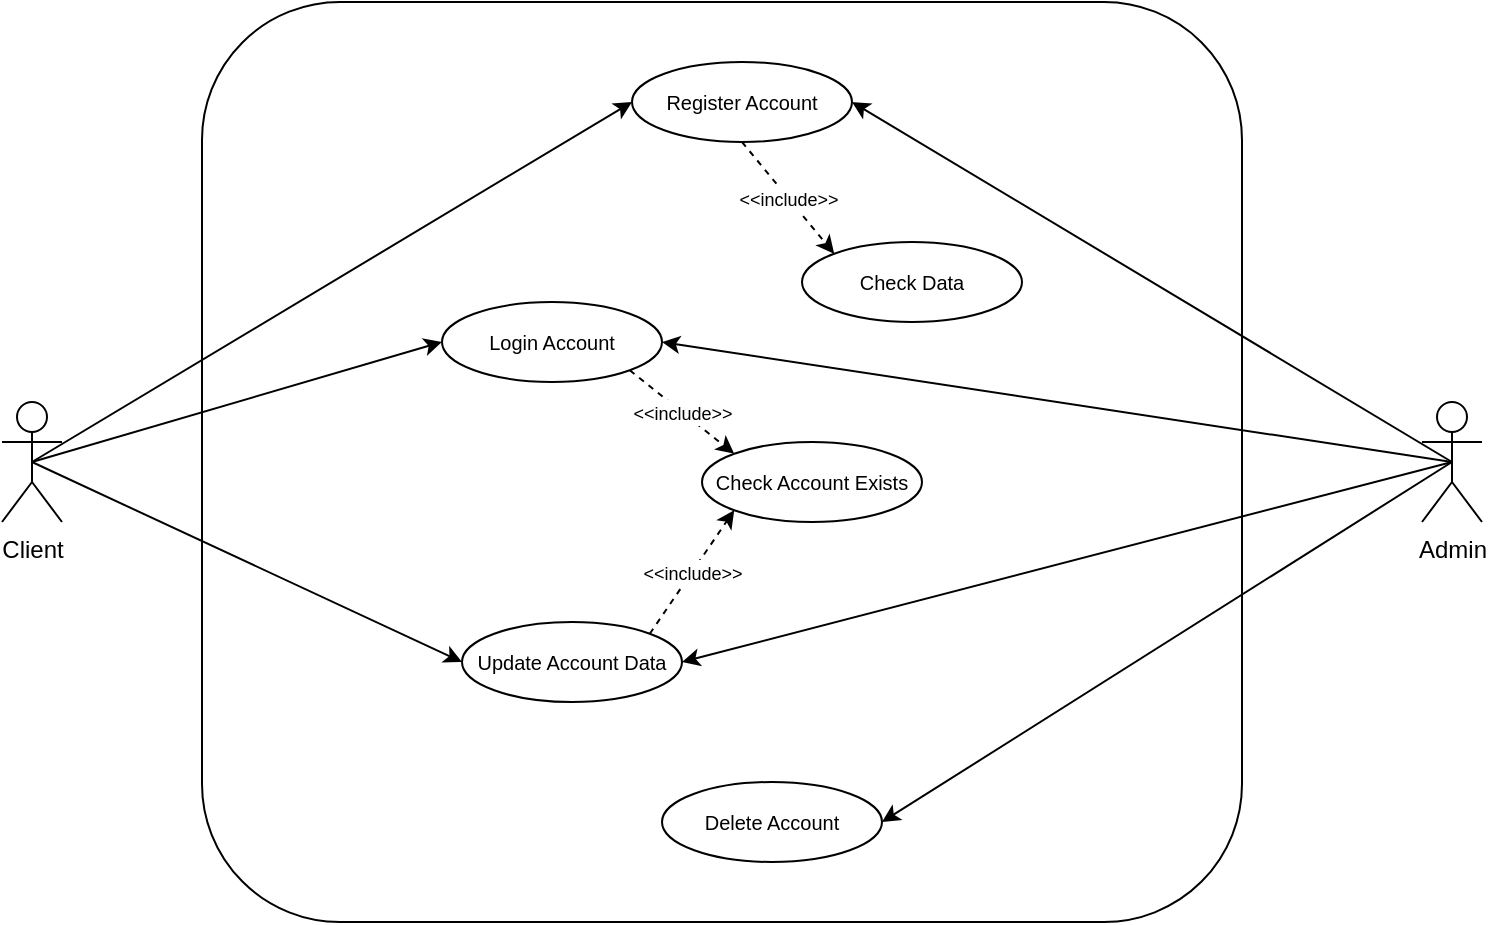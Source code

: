 <mxfile version="21.1.5" type="device">
  <diagram name="Page-1" id="RE12anCZ49g3o0ScSHwa">
    <mxGraphModel dx="1050" dy="541" grid="1" gridSize="10" guides="1" tooltips="1" connect="1" arrows="1" fold="1" page="1" pageScale="1" pageWidth="850" pageHeight="1100" math="0" shadow="0">
      <root>
        <mxCell id="0" />
        <mxCell id="1" parent="0" />
        <mxCell id="4tLAswlF-10ABZHyxMMM-1" value="" style="rounded=1;whiteSpace=wrap;html=1;fillColor=none;" parent="1" vertex="1">
          <mxGeometry x="150" y="50" width="520" height="460" as="geometry" />
        </mxCell>
        <mxCell id="4tLAswlF-10ABZHyxMMM-2" value="Client" style="shape=umlActor;verticalLabelPosition=bottom;verticalAlign=top;html=1;outlineConnect=0;" parent="1" vertex="1">
          <mxGeometry x="50" y="250" width="30" height="60" as="geometry" />
        </mxCell>
        <mxCell id="4tLAswlF-10ABZHyxMMM-6" value="&lt;font style=&quot;font-size: 10px;&quot;&gt;Register Account&lt;/font&gt;" style="ellipse;whiteSpace=wrap;html=1;fillColor=none;" parent="1" vertex="1">
          <mxGeometry x="365" y="80" width="110" height="40" as="geometry" />
        </mxCell>
        <mxCell id="4tLAswlF-10ABZHyxMMM-7" value="&lt;font style=&quot;font-size: 10px;&quot;&gt;Login Account&lt;/font&gt;" style="ellipse;whiteSpace=wrap;html=1;fillColor=none;" parent="1" vertex="1">
          <mxGeometry x="270" y="200" width="110" height="40" as="geometry" />
        </mxCell>
        <mxCell id="4tLAswlF-10ABZHyxMMM-8" value="&lt;font style=&quot;font-size: 10px;&quot;&gt;Update Account Data&lt;/font&gt;" style="ellipse;whiteSpace=wrap;html=1;fillColor=none;" parent="1" vertex="1">
          <mxGeometry x="280" y="360" width="110" height="40" as="geometry" />
        </mxCell>
        <mxCell id="4tLAswlF-10ABZHyxMMM-9" value="&lt;font style=&quot;font-size: 10px;&quot;&gt;Delete Account&lt;/font&gt;" style="ellipse;whiteSpace=wrap;html=1;fillColor=none;" parent="1" vertex="1">
          <mxGeometry x="380" y="440" width="110" height="40" as="geometry" />
        </mxCell>
        <mxCell id="4tLAswlF-10ABZHyxMMM-10" value="Admin" style="shape=umlActor;verticalLabelPosition=bottom;verticalAlign=top;html=1;outlineConnect=0;" parent="1" vertex="1">
          <mxGeometry x="760" y="250" width="30" height="60" as="geometry" />
        </mxCell>
        <mxCell id="4tLAswlF-10ABZHyxMMM-14" value="" style="endArrow=classic;html=1;rounded=0;exitX=0.5;exitY=0.5;exitDx=0;exitDy=0;exitPerimeter=0;entryX=0;entryY=0.5;entryDx=0;entryDy=0;" parent="1" source="4tLAswlF-10ABZHyxMMM-2" target="4tLAswlF-10ABZHyxMMM-6" edge="1">
          <mxGeometry width="50" height="50" relative="1" as="geometry">
            <mxPoint x="400" y="310" as="sourcePoint" />
            <mxPoint x="450" y="260" as="targetPoint" />
          </mxGeometry>
        </mxCell>
        <mxCell id="4tLAswlF-10ABZHyxMMM-15" value="" style="endArrow=classic;html=1;rounded=0;exitX=0.5;exitY=0.5;exitDx=0;exitDy=0;exitPerimeter=0;entryX=0;entryY=0.5;entryDx=0;entryDy=0;" parent="1" source="4tLAswlF-10ABZHyxMMM-2" target="4tLAswlF-10ABZHyxMMM-7" edge="1">
          <mxGeometry width="50" height="50" relative="1" as="geometry">
            <mxPoint x="85" y="190" as="sourcePoint" />
            <mxPoint x="330" y="140" as="targetPoint" />
          </mxGeometry>
        </mxCell>
        <mxCell id="4tLAswlF-10ABZHyxMMM-16" value="" style="endArrow=classic;html=1;rounded=0;exitX=0.5;exitY=0.5;exitDx=0;exitDy=0;exitPerimeter=0;entryX=1;entryY=0.5;entryDx=0;entryDy=0;" parent="1" source="4tLAswlF-10ABZHyxMMM-10" target="4tLAswlF-10ABZHyxMMM-9" edge="1">
          <mxGeometry width="50" height="50" relative="1" as="geometry">
            <mxPoint x="400" y="310" as="sourcePoint" />
            <mxPoint x="450" y="260" as="targetPoint" />
          </mxGeometry>
        </mxCell>
        <mxCell id="4tLAswlF-10ABZHyxMMM-17" value="" style="endArrow=classic;html=1;rounded=0;exitX=0.5;exitY=0.5;exitDx=0;exitDy=0;exitPerimeter=0;entryX=0;entryY=0.5;entryDx=0;entryDy=0;" parent="1" source="4tLAswlF-10ABZHyxMMM-2" target="4tLAswlF-10ABZHyxMMM-8" edge="1">
          <mxGeometry width="50" height="50" relative="1" as="geometry">
            <mxPoint x="300" y="280" as="sourcePoint" />
            <mxPoint x="350" y="230" as="targetPoint" />
          </mxGeometry>
        </mxCell>
        <mxCell id="4tLAswlF-10ABZHyxMMM-18" value="" style="endArrow=classic;html=1;rounded=0;exitX=0.5;exitY=0.5;exitDx=0;exitDy=0;exitPerimeter=0;entryX=1;entryY=0.5;entryDx=0;entryDy=0;" parent="1" source="4tLAswlF-10ABZHyxMMM-10" target="4tLAswlF-10ABZHyxMMM-6" edge="1">
          <mxGeometry width="50" height="50" relative="1" as="geometry">
            <mxPoint x="400" y="310" as="sourcePoint" />
            <mxPoint x="450" y="260" as="targetPoint" />
          </mxGeometry>
        </mxCell>
        <mxCell id="4tLAswlF-10ABZHyxMMM-19" value="" style="endArrow=classic;html=1;rounded=0;exitX=0.5;exitY=0.5;exitDx=0;exitDy=0;exitPerimeter=0;entryX=1;entryY=0.5;entryDx=0;entryDy=0;" parent="1" source="4tLAswlF-10ABZHyxMMM-10" target="4tLAswlF-10ABZHyxMMM-7" edge="1">
          <mxGeometry width="50" height="50" relative="1" as="geometry">
            <mxPoint x="400" y="310" as="sourcePoint" />
            <mxPoint x="450" y="260" as="targetPoint" />
          </mxGeometry>
        </mxCell>
        <mxCell id="4tLAswlF-10ABZHyxMMM-20" value="" style="endArrow=classic;html=1;rounded=0;exitX=0.5;exitY=0.5;exitDx=0;exitDy=0;exitPerimeter=0;entryX=1;entryY=0.5;entryDx=0;entryDy=0;" parent="1" source="4tLAswlF-10ABZHyxMMM-10" target="4tLAswlF-10ABZHyxMMM-8" edge="1">
          <mxGeometry width="50" height="50" relative="1" as="geometry">
            <mxPoint x="210" y="350" as="sourcePoint" />
            <mxPoint x="260" y="300" as="targetPoint" />
          </mxGeometry>
        </mxCell>
        <mxCell id="v5Xwme7vcvvYe1HnX-qm-1" value="&lt;font style=&quot;font-size: 9px;&quot;&gt;&amp;lt;&amp;lt;include&amp;gt;&amp;gt;&lt;/font&gt;" style="endArrow=classic;html=1;rounded=0;exitX=0.5;exitY=1;exitDx=0;exitDy=0;entryX=0;entryY=0;entryDx=0;entryDy=0;dashed=1;" edge="1" parent="1" source="4tLAswlF-10ABZHyxMMM-6" target="v5Xwme7vcvvYe1HnX-qm-2">
          <mxGeometry width="50" height="50" relative="1" as="geometry">
            <mxPoint x="480" y="180" as="sourcePoint" />
            <mxPoint x="550" y="140" as="targetPoint" />
          </mxGeometry>
        </mxCell>
        <mxCell id="v5Xwme7vcvvYe1HnX-qm-2" value="&lt;font style=&quot;font-size: 10px;&quot;&gt;Check Data&lt;/font&gt;" style="ellipse;whiteSpace=wrap;html=1;fillColor=none;" vertex="1" parent="1">
          <mxGeometry x="450" y="170" width="110" height="40" as="geometry" />
        </mxCell>
        <mxCell id="v5Xwme7vcvvYe1HnX-qm-6" value="&lt;font style=&quot;font-size: 10px;&quot;&gt;Check Account Exists&lt;/font&gt;" style="ellipse;whiteSpace=wrap;html=1;fillColor=none;" vertex="1" parent="1">
          <mxGeometry x="400" y="270" width="110" height="40" as="geometry" />
        </mxCell>
        <mxCell id="v5Xwme7vcvvYe1HnX-qm-8" value="&lt;font style=&quot;font-size: 9px;&quot;&gt;&amp;lt;&amp;lt;include&amp;gt;&amp;gt;&lt;/font&gt;" style="endArrow=classic;html=1;rounded=0;exitX=1;exitY=1;exitDx=0;exitDy=0;entryX=0;entryY=0;entryDx=0;entryDy=0;dashed=1;" edge="1" parent="1" source="4tLAswlF-10ABZHyxMMM-7" target="v5Xwme7vcvvYe1HnX-qm-6">
          <mxGeometry width="50" height="50" relative="1" as="geometry">
            <mxPoint x="430" y="120" as="sourcePoint" />
            <mxPoint x="515" y="170" as="targetPoint" />
          </mxGeometry>
        </mxCell>
        <mxCell id="v5Xwme7vcvvYe1HnX-qm-9" value="&lt;font style=&quot;font-size: 9px;&quot;&gt;&amp;lt;&amp;lt;include&amp;gt;&amp;gt;&lt;/font&gt;" style="endArrow=classic;html=1;rounded=0;exitX=1;exitY=0;exitDx=0;exitDy=0;entryX=0;entryY=1;entryDx=0;entryDy=0;dashed=1;" edge="1" parent="1" source="4tLAswlF-10ABZHyxMMM-8" target="v5Xwme7vcvvYe1HnX-qm-6">
          <mxGeometry width="50" height="50" relative="1" as="geometry">
            <mxPoint x="374" y="234" as="sourcePoint" />
            <mxPoint x="426" y="276" as="targetPoint" />
          </mxGeometry>
        </mxCell>
      </root>
    </mxGraphModel>
  </diagram>
</mxfile>
